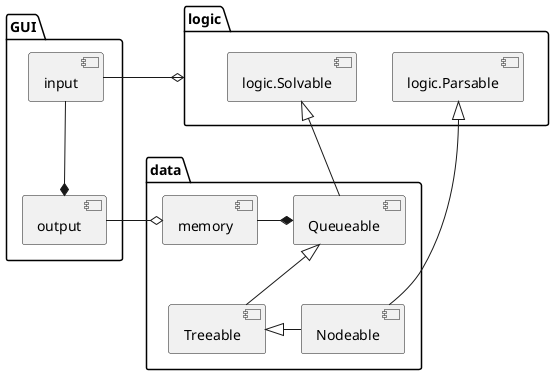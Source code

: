 @startuml

package GUI {
    component output
    component input
}

package logic {
    component logic.Solvable
    component logic.Parsable
}

package data {
    component memory
    component Queueable
    component Treeable
    component Nodeable
}

[input]     -right-o     logic
[output]    *-up-      [input]
[output]    -right-o     [memory]
[memory]    -right-*    [Queueable]

[logic.Solvable]  <|-down-    [Queueable]
[Queueable] <|-down-    [Treeable]

[Treeable]  <|-right-    [Nodeable]
[logic.Parsable]  <|-down-     [Nodeable]

@enduml